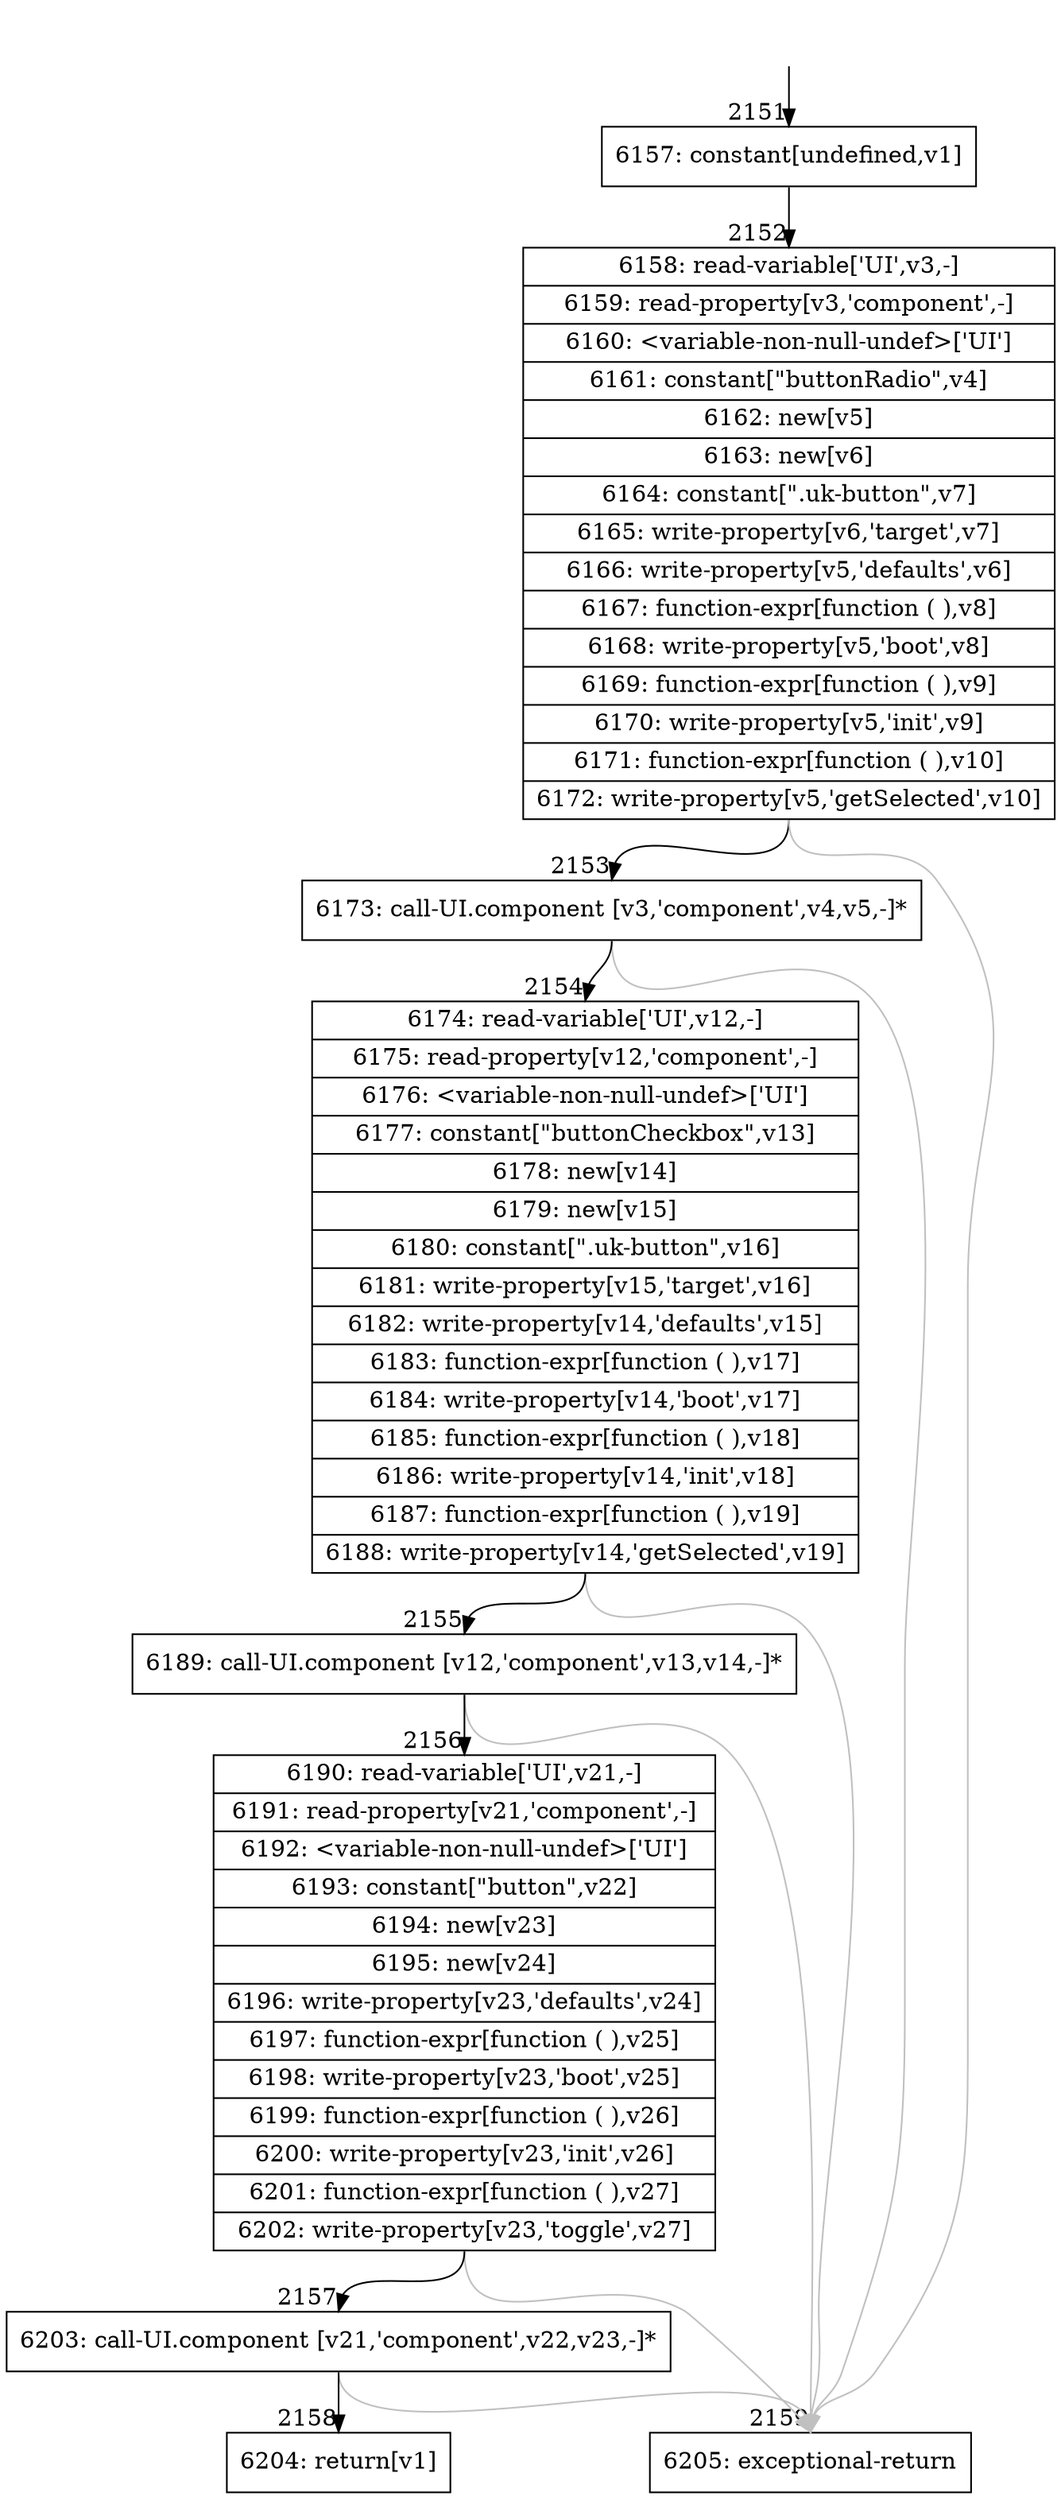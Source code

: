 digraph {
rankdir="TD"
BB_entry158[shape=none,label=""];
BB_entry158 -> BB2151 [tailport=s, headport=n, headlabel="    2151"]
BB2151 [shape=record label="{6157: constant[undefined,v1]}" ] 
BB2151 -> BB2152 [tailport=s, headport=n, headlabel="      2152"]
BB2152 [shape=record label="{6158: read-variable['UI',v3,-]|6159: read-property[v3,'component',-]|6160: \<variable-non-null-undef\>['UI']|6161: constant[\"buttonRadio\",v4]|6162: new[v5]|6163: new[v6]|6164: constant[\".uk-button\",v7]|6165: write-property[v6,'target',v7]|6166: write-property[v5,'defaults',v6]|6167: function-expr[function ( ),v8]|6168: write-property[v5,'boot',v8]|6169: function-expr[function ( ),v9]|6170: write-property[v5,'init',v9]|6171: function-expr[function ( ),v10]|6172: write-property[v5,'getSelected',v10]}" ] 
BB2152 -> BB2153 [tailport=s, headport=n, headlabel="      2153"]
BB2152 -> BB2159 [tailport=s, headport=n, color=gray, headlabel="      2159"]
BB2153 [shape=record label="{6173: call-UI.component [v3,'component',v4,v5,-]*}" ] 
BB2153 -> BB2154 [tailport=s, headport=n, headlabel="      2154"]
BB2153 -> BB2159 [tailport=s, headport=n, color=gray]
BB2154 [shape=record label="{6174: read-variable['UI',v12,-]|6175: read-property[v12,'component',-]|6176: \<variable-non-null-undef\>['UI']|6177: constant[\"buttonCheckbox\",v13]|6178: new[v14]|6179: new[v15]|6180: constant[\".uk-button\",v16]|6181: write-property[v15,'target',v16]|6182: write-property[v14,'defaults',v15]|6183: function-expr[function ( ),v17]|6184: write-property[v14,'boot',v17]|6185: function-expr[function ( ),v18]|6186: write-property[v14,'init',v18]|6187: function-expr[function ( ),v19]|6188: write-property[v14,'getSelected',v19]}" ] 
BB2154 -> BB2155 [tailport=s, headport=n, headlabel="      2155"]
BB2154 -> BB2159 [tailport=s, headport=n, color=gray]
BB2155 [shape=record label="{6189: call-UI.component [v12,'component',v13,v14,-]*}" ] 
BB2155 -> BB2156 [tailport=s, headport=n, headlabel="      2156"]
BB2155 -> BB2159 [tailport=s, headport=n, color=gray]
BB2156 [shape=record label="{6190: read-variable['UI',v21,-]|6191: read-property[v21,'component',-]|6192: \<variable-non-null-undef\>['UI']|6193: constant[\"button\",v22]|6194: new[v23]|6195: new[v24]|6196: write-property[v23,'defaults',v24]|6197: function-expr[function ( ),v25]|6198: write-property[v23,'boot',v25]|6199: function-expr[function ( ),v26]|6200: write-property[v23,'init',v26]|6201: function-expr[function ( ),v27]|6202: write-property[v23,'toggle',v27]}" ] 
BB2156 -> BB2157 [tailport=s, headport=n, headlabel="      2157"]
BB2156 -> BB2159 [tailport=s, headport=n, color=gray]
BB2157 [shape=record label="{6203: call-UI.component [v21,'component',v22,v23,-]*}" ] 
BB2157 -> BB2158 [tailport=s, headport=n, headlabel="      2158"]
BB2157 -> BB2159 [tailport=s, headport=n, color=gray]
BB2158 [shape=record label="{6204: return[v1]}" ] 
BB2159 [shape=record label="{6205: exceptional-return}" ] 
//#$~ 1650
}
